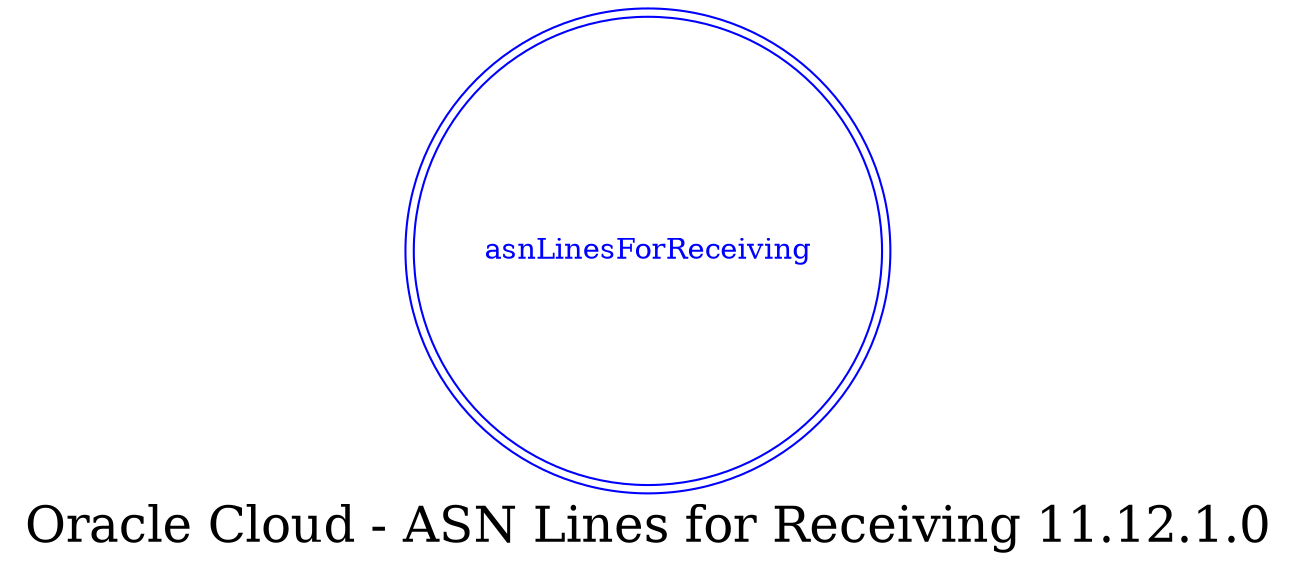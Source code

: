 digraph LexiconGraph {
graph[label="Oracle Cloud - ASN Lines for Receiving 11.12.1.0", fontsize=24]
splines=true
"asnLinesForReceiving" [color=blue, fontcolor=blue, shape=doublecircle]
}
